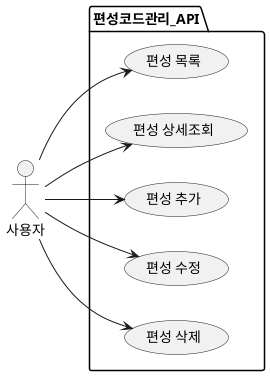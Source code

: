 @startuml CBM Vehicle Info Usecase

left to right direction

actor "사용자" as user

package 편성코드관리_API{
  usecase "편성 목록" AS vehicle11
  usecase "편성 상세조회" AS vehicle12
  usecase "편성 추가" AS vehicle13
  usecase "편성 수정" AS vehicle14
  usecase "편성 삭제" AS vehicle15
}

' 사용자
user --> vehicle11
user --> vehicle12
user --> vehicle13
user --> vehicle14
user --> vehicle15

@enduml